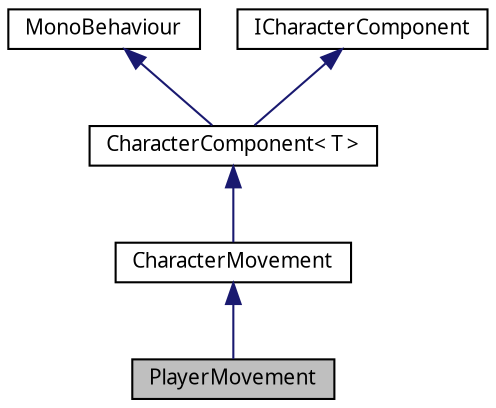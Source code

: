 digraph "PlayerMovement"
{
 // LATEX_PDF_SIZE
  edge [fontname="Calibrii",fontsize="10",labelfontname="Calibrii",labelfontsize="10"];
  node [fontname="Calibrii",fontsize="10",shape=record];
  Node1 [label="PlayerMovement",height=0.2,width=0.4,color="black", fillcolor="grey75", style="filled", fontcolor="black",tooltip=" "];
  Node2 -> Node1 [dir="back",color="midnightblue",fontsize="10",style="solid",fontname="Calibrii"];
  Node2 [label="CharacterMovement",height=0.2,width=0.4,color="black", fillcolor="white", style="filled",URL="$d1/dbf/classCharacterMovement.html",tooltip=" "];
  Node3 -> Node2 [dir="back",color="midnightblue",fontsize="10",style="solid",fontname="Calibrii"];
  Node3 [label="CharacterComponent\< T \>",height=0.2,width=0.4,color="black", fillcolor="white", style="filled",URL="$d2/d2c/classGoo_1_1Characters_1_1CharacterComponent.html",tooltip=" "];
  Node4 -> Node3 [dir="back",color="midnightblue",fontsize="10",style="solid",fontname="Calibrii"];
  Node4 [label="MonoBehaviour",height=0.2,width=0.4,color="black", fillcolor="white", style="filled",tooltip=" "];
  Node5 -> Node3 [dir="back",color="midnightblue",fontsize="10",style="solid",fontname="Calibrii"];
  Node5 [label="ICharacterComponent",height=0.2,width=0.4,color="black", fillcolor="white", style="filled",URL="$d6/d11/interfaceGoo_1_1Characters_1_1ICharacterComponent.html",tooltip=" "];
}
